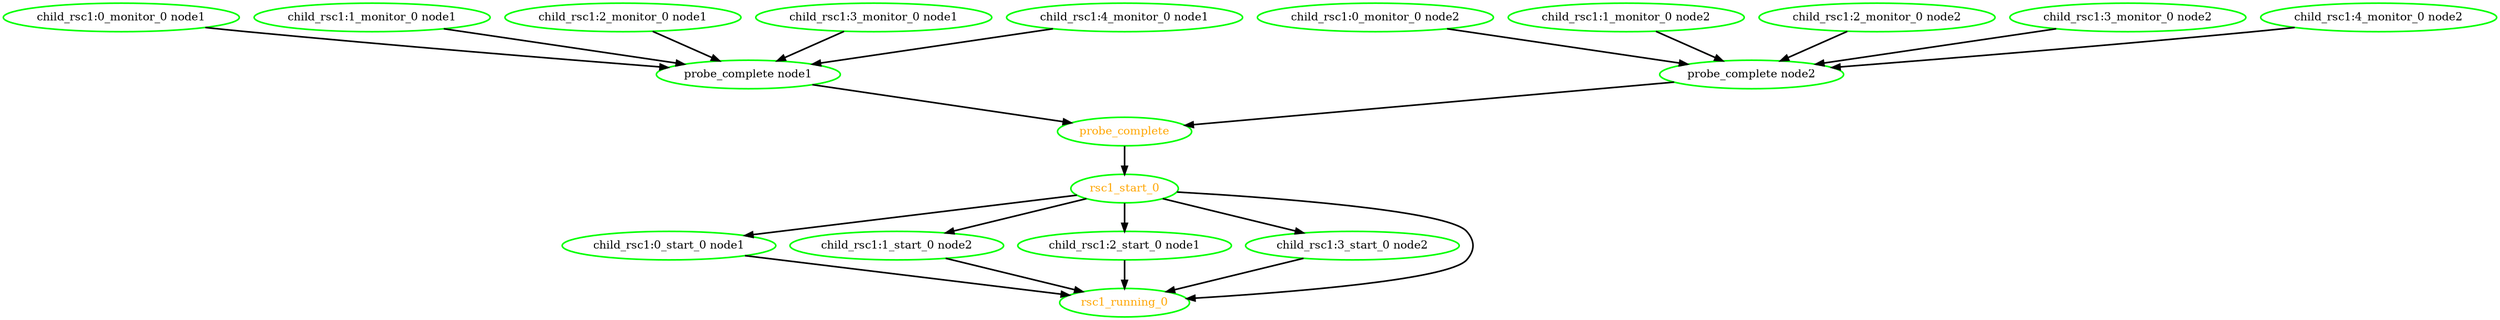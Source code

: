 digraph "g" {
	size = "30,30"
"probe_complete" [ style=bold color="green" fontcolor="orange" ]
"probe_complete node1" [ style=bold color="green" fontcolor="black" ]
"child_rsc1:0_monitor_0 node1" [ style=bold color="green" fontcolor="black" ]
"child_rsc1:1_monitor_0 node1" [ style=bold color="green" fontcolor="black" ]
"child_rsc1:2_monitor_0 node1" [ style=bold color="green" fontcolor="black" ]
"child_rsc1:3_monitor_0 node1" [ style=bold color="green" fontcolor="black" ]
"child_rsc1:4_monitor_0 node1" [ style=bold color="green" fontcolor="black" ]
"probe_complete node2" [ style=bold color="green" fontcolor="black" ]
"child_rsc1:0_monitor_0 node2" [ style=bold color="green" fontcolor="black" ]
"child_rsc1:1_monitor_0 node2" [ style=bold color="green" fontcolor="black" ]
"child_rsc1:2_monitor_0 node2" [ style=bold color="green" fontcolor="black" ]
"child_rsc1:3_monitor_0 node2" [ style=bold color="green" fontcolor="black" ]
"child_rsc1:4_monitor_0 node2" [ style=bold color="green" fontcolor="black" ]
"child_rsc1:0_start_0 node1" [ style=bold color="green" fontcolor="black" ]
"child_rsc1:1_start_0 node2" [ style=bold color="green" fontcolor="black" ]
"child_rsc1:2_start_0 node1" [ style=bold color="green" fontcolor="black" ]
"child_rsc1:3_start_0 node2" [ style=bold color="green" fontcolor="black" ]
"rsc1_start_0" [ style=bold color="green" fontcolor="orange" ]
"rsc1_running_0" [ style=bold color="green" fontcolor="orange" ]
"probe_complete node1" -> "probe_complete" [ style = bold]
"probe_complete node2" -> "probe_complete" [ style = bold]
"child_rsc1:0_monitor_0 node1" -> "probe_complete node1" [ style = bold]
"child_rsc1:1_monitor_0 node1" -> "probe_complete node1" [ style = bold]
"child_rsc1:2_monitor_0 node1" -> "probe_complete node1" [ style = bold]
"child_rsc1:3_monitor_0 node1" -> "probe_complete node1" [ style = bold]
"child_rsc1:4_monitor_0 node1" -> "probe_complete node1" [ style = bold]
"child_rsc1:0_monitor_0 node2" -> "probe_complete node2" [ style = bold]
"child_rsc1:1_monitor_0 node2" -> "probe_complete node2" [ style = bold]
"child_rsc1:2_monitor_0 node2" -> "probe_complete node2" [ style = bold]
"child_rsc1:3_monitor_0 node2" -> "probe_complete node2" [ style = bold]
"child_rsc1:4_monitor_0 node2" -> "probe_complete node2" [ style = bold]
"rsc1_start_0" -> "child_rsc1:0_start_0 node1" [ style = bold]
"rsc1_start_0" -> "child_rsc1:1_start_0 node2" [ style = bold]
"rsc1_start_0" -> "child_rsc1:2_start_0 node1" [ style = bold]
"rsc1_start_0" -> "child_rsc1:3_start_0 node2" [ style = bold]
"probe_complete" -> "rsc1_start_0" [ style = bold]
"child_rsc1:0_start_0 node1" -> "rsc1_running_0" [ style = bold]
"child_rsc1:1_start_0 node2" -> "rsc1_running_0" [ style = bold]
"child_rsc1:2_start_0 node1" -> "rsc1_running_0" [ style = bold]
"child_rsc1:3_start_0 node2" -> "rsc1_running_0" [ style = bold]
"rsc1_start_0" -> "rsc1_running_0" [ style = bold]
}
